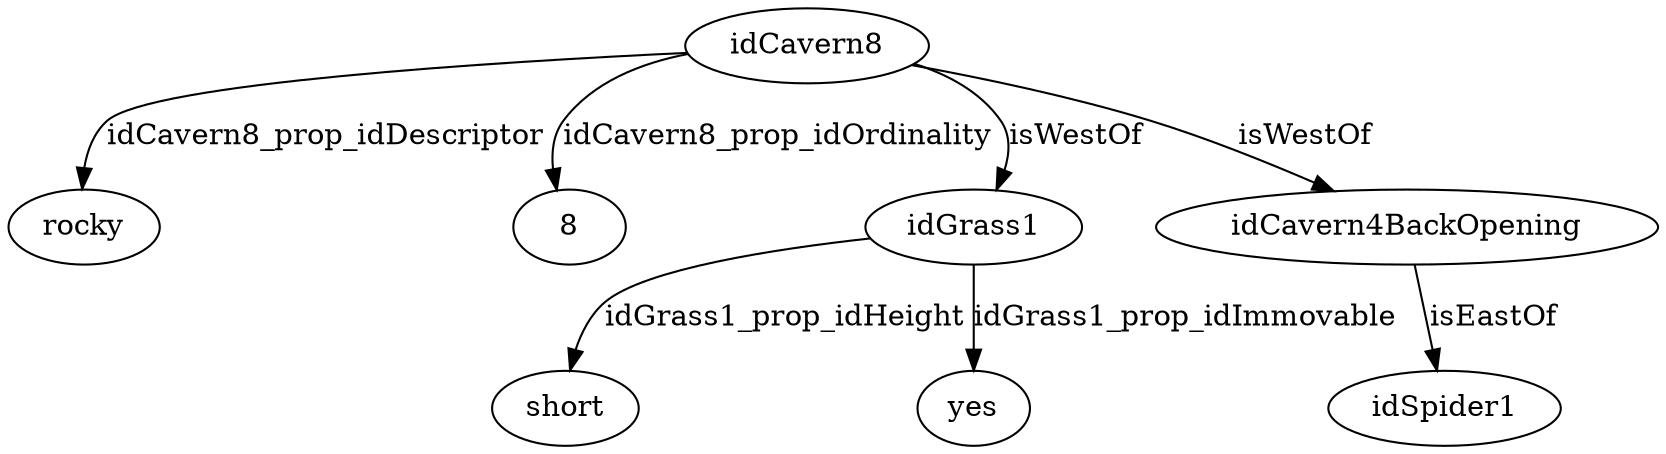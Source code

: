 strict digraph  {
idCavern8 [node_type=entity_node, root=root];
rocky;
8;
idGrass1;
short;
yes;
idCavern4BackOpening;
idSpider1;
idCavern8 -> rocky  [edge_type=property, label=idCavern8_prop_idDescriptor];
idCavern8 -> 8  [edge_type=property, label=idCavern8_prop_idOrdinality];
idCavern8 -> idCavern4BackOpening  [edge_type=relationship, label=isWestOf];
idCavern8 -> idGrass1  [edge_type=relationship, label=isWestOf];
idGrass1 -> short  [edge_type=property, label=idGrass1_prop_idHeight];
idGrass1 -> yes  [edge_type=property, label=idGrass1_prop_idImmovable];
idCavern4BackOpening -> idSpider1  [edge_type=relationship, label=isEastOf];
}
